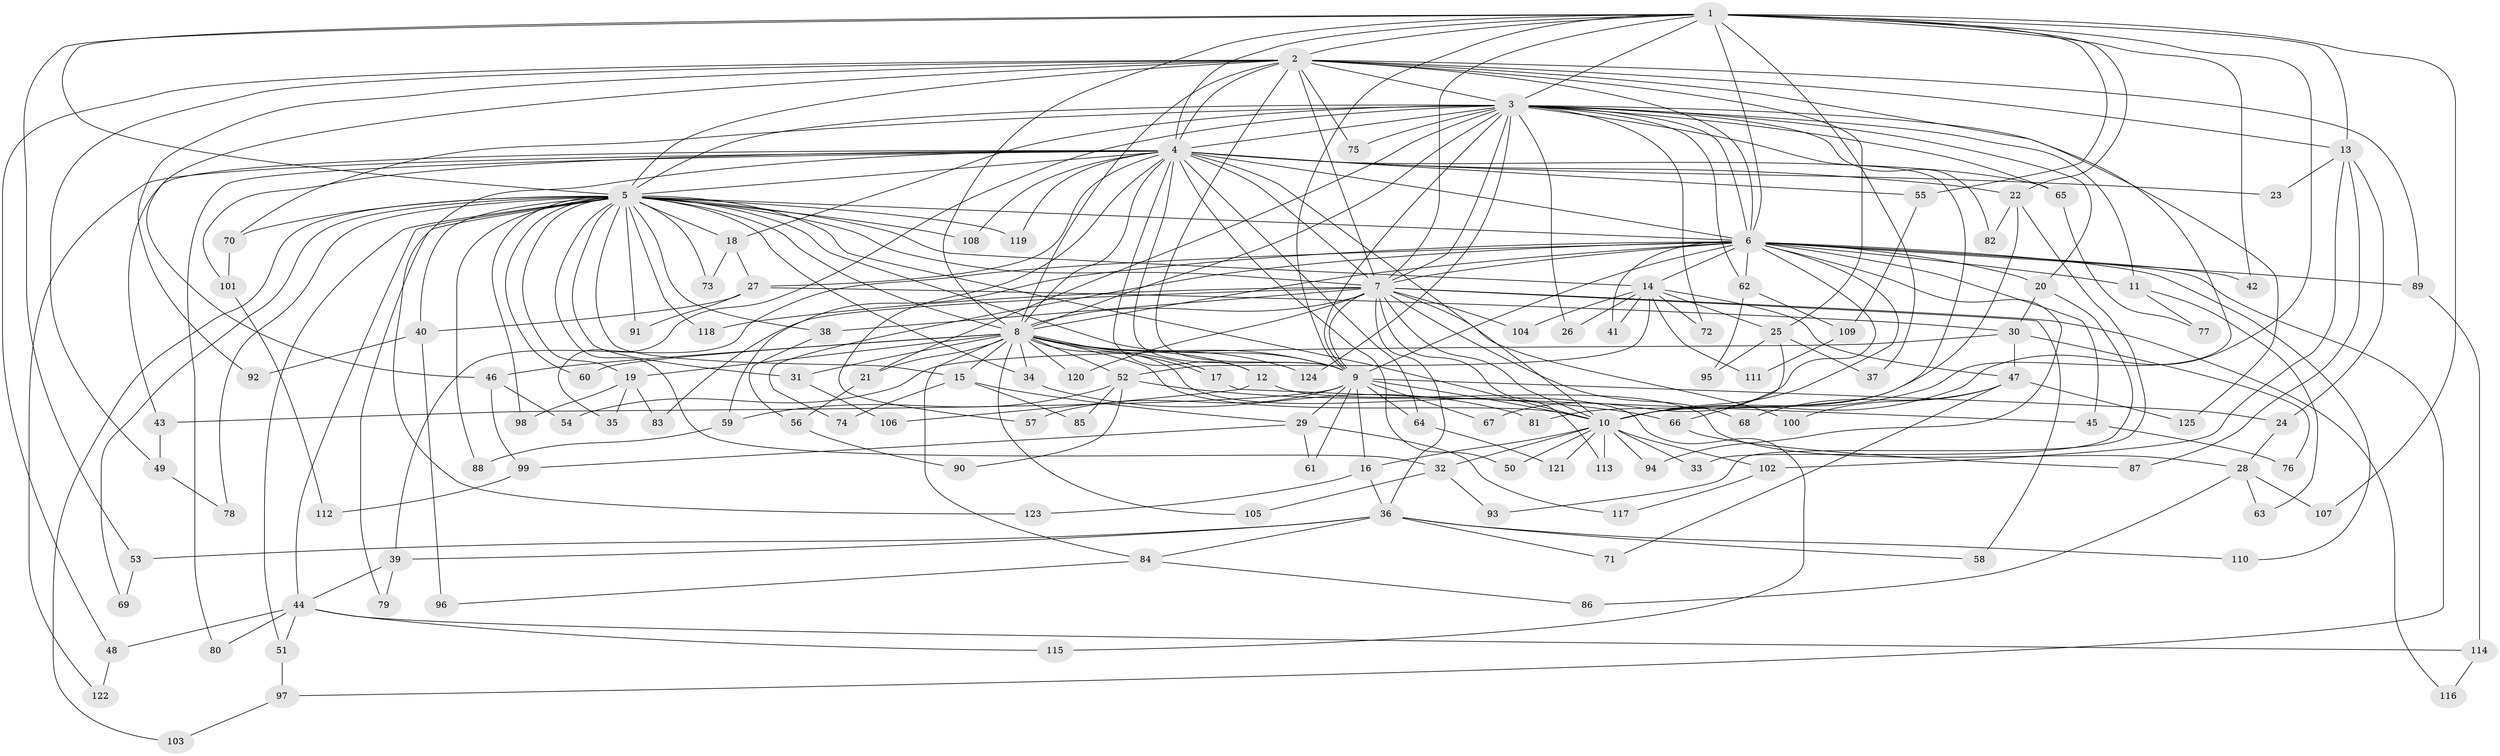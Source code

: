 // coarse degree distribution, {12: 0.02666666666666667, 28: 0.013333333333333334, 20: 0.013333333333333334, 26: 0.013333333333333334, 18: 0.013333333333333334, 16: 0.013333333333333334, 24: 0.013333333333333334, 6: 0.04, 10: 0.013333333333333334, 5: 0.08, 3: 0.17333333333333334, 4: 0.10666666666666667, 2: 0.4266666666666667, 8: 0.013333333333333334, 7: 0.013333333333333334, 1: 0.02666666666666667}
// Generated by graph-tools (version 1.1) at 2025/17/03/04/25 18:17:48]
// undirected, 125 vertices, 275 edges
graph export_dot {
graph [start="1"]
  node [color=gray90,style=filled];
  1;
  2;
  3;
  4;
  5;
  6;
  7;
  8;
  9;
  10;
  11;
  12;
  13;
  14;
  15;
  16;
  17;
  18;
  19;
  20;
  21;
  22;
  23;
  24;
  25;
  26;
  27;
  28;
  29;
  30;
  31;
  32;
  33;
  34;
  35;
  36;
  37;
  38;
  39;
  40;
  41;
  42;
  43;
  44;
  45;
  46;
  47;
  48;
  49;
  50;
  51;
  52;
  53;
  54;
  55;
  56;
  57;
  58;
  59;
  60;
  61;
  62;
  63;
  64;
  65;
  66;
  67;
  68;
  69;
  70;
  71;
  72;
  73;
  74;
  75;
  76;
  77;
  78;
  79;
  80;
  81;
  82;
  83;
  84;
  85;
  86;
  87;
  88;
  89;
  90;
  91;
  92;
  93;
  94;
  95;
  96;
  97;
  98;
  99;
  100;
  101;
  102;
  103;
  104;
  105;
  106;
  107;
  108;
  109;
  110;
  111;
  112;
  113;
  114;
  115;
  116;
  117;
  118;
  119;
  120;
  121;
  122;
  123;
  124;
  125;
  1 -- 2;
  1 -- 3;
  1 -- 4;
  1 -- 5;
  1 -- 6;
  1 -- 7;
  1 -- 8;
  1 -- 9;
  1 -- 10;
  1 -- 13;
  1 -- 22;
  1 -- 37;
  1 -- 42;
  1 -- 53;
  1 -- 55;
  1 -- 107;
  2 -- 3;
  2 -- 4;
  2 -- 5;
  2 -- 6;
  2 -- 7;
  2 -- 8;
  2 -- 9;
  2 -- 10;
  2 -- 13;
  2 -- 25;
  2 -- 46;
  2 -- 48;
  2 -- 49;
  2 -- 75;
  2 -- 89;
  2 -- 92;
  3 -- 4;
  3 -- 5;
  3 -- 6;
  3 -- 7;
  3 -- 8;
  3 -- 9;
  3 -- 10;
  3 -- 11;
  3 -- 18;
  3 -- 20;
  3 -- 21;
  3 -- 26;
  3 -- 35;
  3 -- 62;
  3 -- 65;
  3 -- 70;
  3 -- 72;
  3 -- 75;
  3 -- 82;
  3 -- 124;
  3 -- 125;
  4 -- 5;
  4 -- 6;
  4 -- 7;
  4 -- 8;
  4 -- 9;
  4 -- 10;
  4 -- 12;
  4 -- 22;
  4 -- 23;
  4 -- 27;
  4 -- 43;
  4 -- 50;
  4 -- 55;
  4 -- 57;
  4 -- 64;
  4 -- 65;
  4 -- 80;
  4 -- 101;
  4 -- 108;
  4 -- 119;
  4 -- 122;
  4 -- 123;
  5 -- 6;
  5 -- 7;
  5 -- 8;
  5 -- 9;
  5 -- 10;
  5 -- 14;
  5 -- 15;
  5 -- 18;
  5 -- 19;
  5 -- 31;
  5 -- 32;
  5 -- 34;
  5 -- 38;
  5 -- 40;
  5 -- 44;
  5 -- 51;
  5 -- 60;
  5 -- 69;
  5 -- 70;
  5 -- 73;
  5 -- 78;
  5 -- 79;
  5 -- 88;
  5 -- 91;
  5 -- 98;
  5 -- 103;
  5 -- 108;
  5 -- 118;
  5 -- 119;
  6 -- 7;
  6 -- 8;
  6 -- 9;
  6 -- 10;
  6 -- 11;
  6 -- 14;
  6 -- 20;
  6 -- 39;
  6 -- 41;
  6 -- 42;
  6 -- 45;
  6 -- 59;
  6 -- 62;
  6 -- 67;
  6 -- 74;
  6 -- 89;
  6 -- 94;
  6 -- 97;
  6 -- 110;
  7 -- 8;
  7 -- 9;
  7 -- 10;
  7 -- 36;
  7 -- 38;
  7 -- 58;
  7 -- 68;
  7 -- 83;
  7 -- 100;
  7 -- 104;
  7 -- 113;
  7 -- 116;
  7 -- 118;
  7 -- 120;
  8 -- 9;
  8 -- 10;
  8 -- 12;
  8 -- 15;
  8 -- 17;
  8 -- 17;
  8 -- 19;
  8 -- 21;
  8 -- 31;
  8 -- 34;
  8 -- 46;
  8 -- 52;
  8 -- 60;
  8 -- 84;
  8 -- 105;
  8 -- 115;
  8 -- 120;
  8 -- 124;
  9 -- 10;
  9 -- 16;
  9 -- 24;
  9 -- 29;
  9 -- 43;
  9 -- 57;
  9 -- 61;
  9 -- 64;
  9 -- 67;
  10 -- 16;
  10 -- 32;
  10 -- 33;
  10 -- 50;
  10 -- 94;
  10 -- 102;
  10 -- 113;
  10 -- 121;
  11 -- 63;
  11 -- 77;
  12 -- 28;
  12 -- 106;
  13 -- 23;
  13 -- 24;
  13 -- 87;
  13 -- 102;
  14 -- 25;
  14 -- 26;
  14 -- 41;
  14 -- 47;
  14 -- 52;
  14 -- 72;
  14 -- 104;
  14 -- 111;
  15 -- 29;
  15 -- 74;
  15 -- 85;
  16 -- 36;
  16 -- 123;
  17 -- 45;
  18 -- 27;
  18 -- 73;
  19 -- 35;
  19 -- 83;
  19 -- 98;
  20 -- 30;
  20 -- 33;
  21 -- 56;
  22 -- 81;
  22 -- 82;
  22 -- 93;
  24 -- 28;
  25 -- 37;
  25 -- 66;
  25 -- 95;
  27 -- 30;
  27 -- 40;
  27 -- 91;
  28 -- 63;
  28 -- 86;
  28 -- 107;
  29 -- 61;
  29 -- 99;
  29 -- 117;
  30 -- 47;
  30 -- 54;
  30 -- 76;
  31 -- 106;
  32 -- 93;
  32 -- 105;
  34 -- 81;
  36 -- 39;
  36 -- 53;
  36 -- 58;
  36 -- 71;
  36 -- 84;
  36 -- 110;
  38 -- 56;
  39 -- 44;
  39 -- 79;
  40 -- 92;
  40 -- 96;
  43 -- 49;
  44 -- 48;
  44 -- 51;
  44 -- 80;
  44 -- 114;
  44 -- 115;
  45 -- 76;
  46 -- 54;
  46 -- 99;
  47 -- 68;
  47 -- 71;
  47 -- 100;
  47 -- 125;
  48 -- 122;
  49 -- 78;
  51 -- 97;
  52 -- 59;
  52 -- 66;
  52 -- 85;
  52 -- 90;
  53 -- 69;
  55 -- 109;
  56 -- 90;
  59 -- 88;
  62 -- 95;
  62 -- 109;
  64 -- 121;
  65 -- 77;
  66 -- 87;
  70 -- 101;
  84 -- 86;
  84 -- 96;
  89 -- 114;
  97 -- 103;
  99 -- 112;
  101 -- 112;
  102 -- 117;
  109 -- 111;
  114 -- 116;
}

